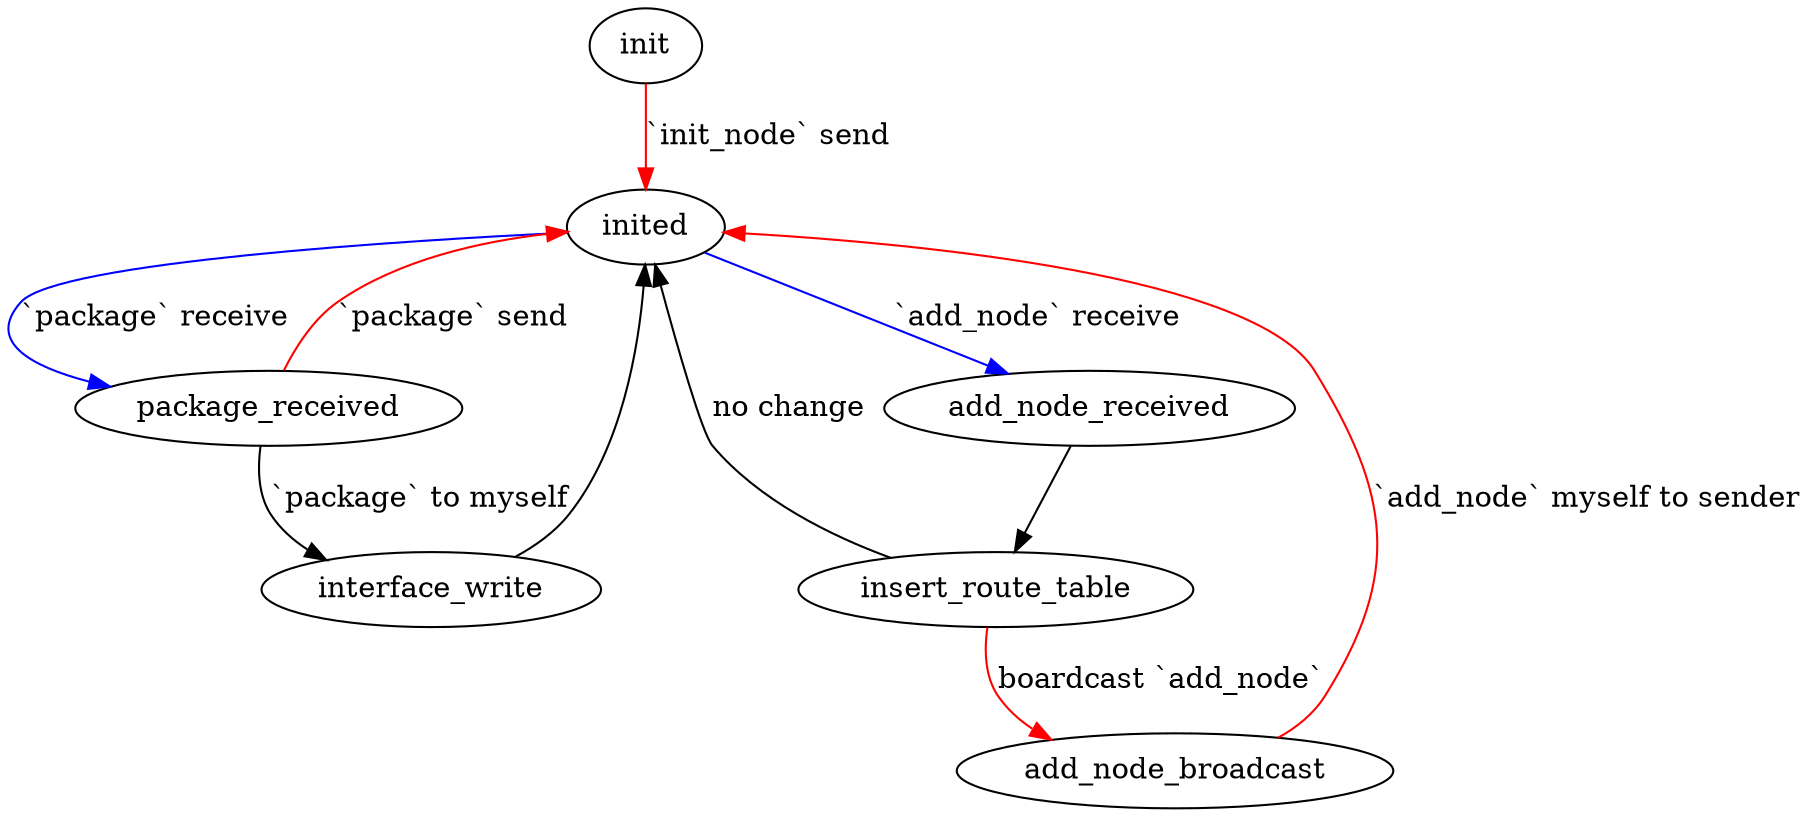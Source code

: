 digraph net {
    init -> inited [label = "`init_node` send" color=red]
    inited -> package_received [label = "`package` receive" color=blue]
    package_received -> inited [label = "`package` send" color=red]
    package_received -> interface_write [label = "`package` to myself"]
    interface_write -> inited

    inited -> add_node_received [label = "`add_node` receive" color=blue]
    add_node_received -> insert_route_table
    insert_route_table -> inited [label = "no change"]
    insert_route_table -> add_node_broadcast [label = "boardcast `add_node`" color=red]
    add_node_broadcast -> inited [label = "`add_node` myself to sender" color=red]

    init
    inited
    package_received
    interface_write
    insert_route_table
    add_node_received
    add_node_broadcast
}